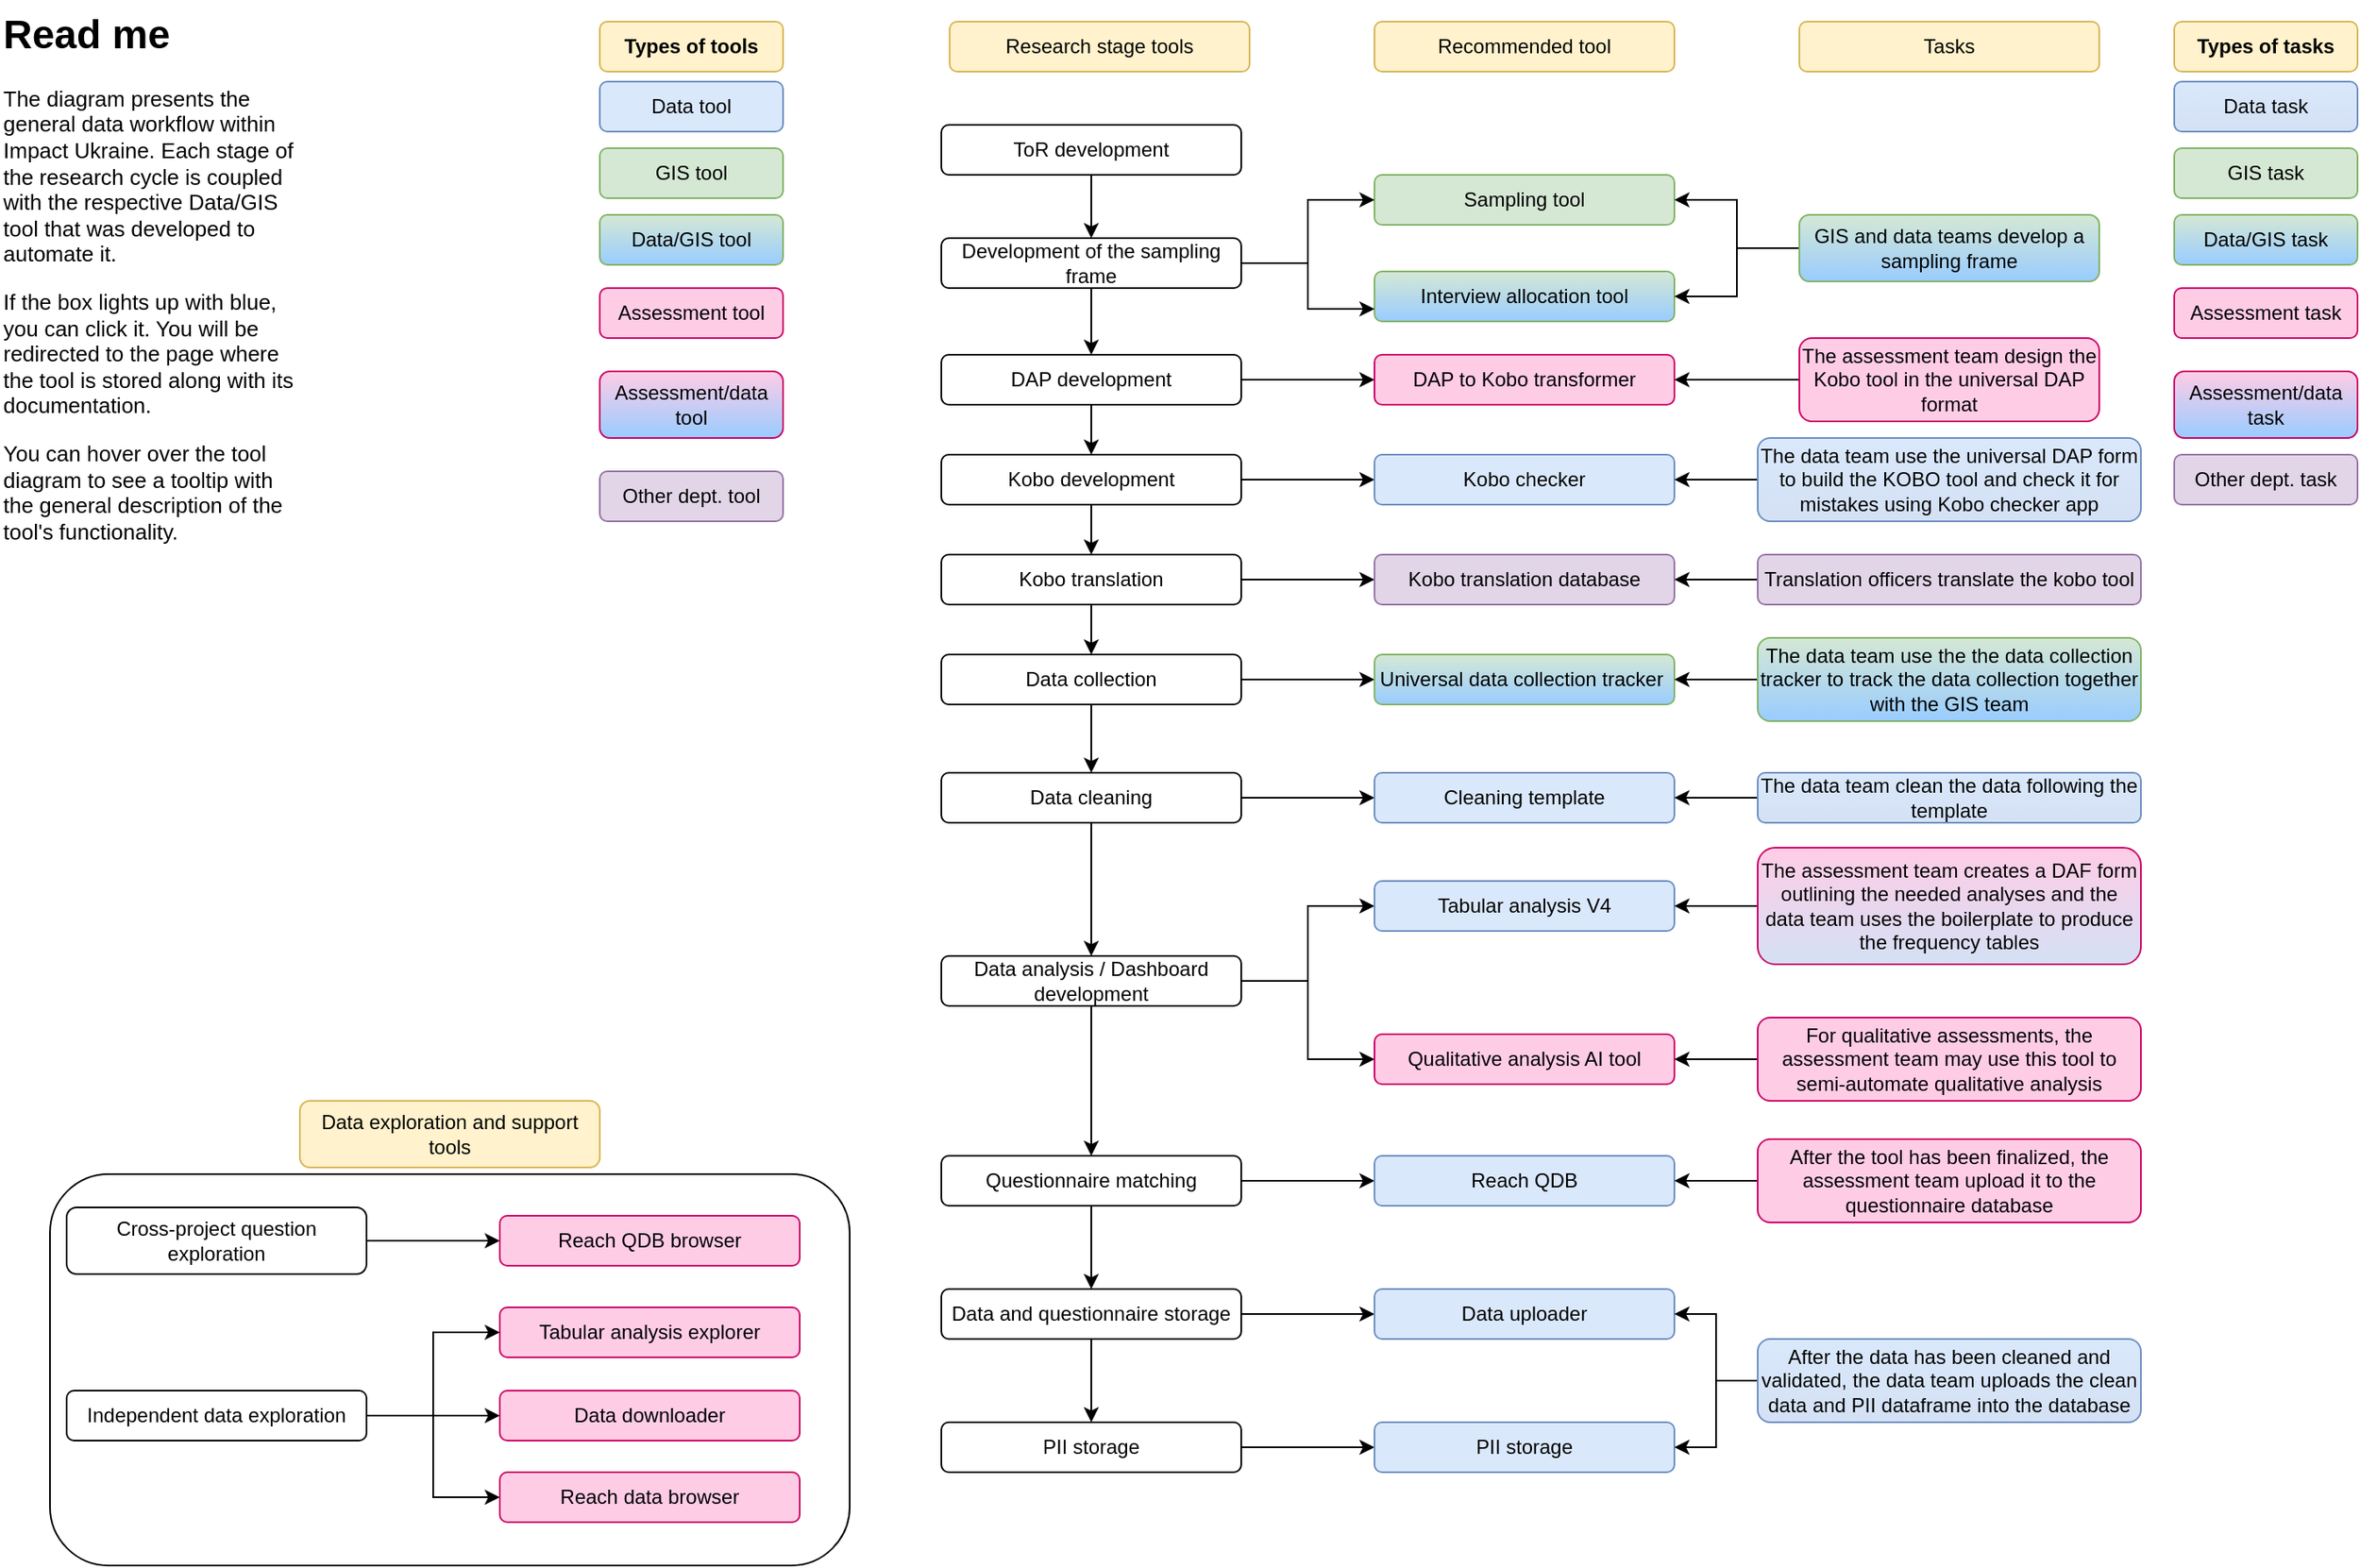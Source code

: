 <mxfile version="24.6.4" type="github">
  <diagram name="Page-1" id="CdamL6_mtSKDQ_Ty3OGJ">
    <mxGraphModel dx="1536" dy="764" grid="1" gridSize="10" guides="1" tooltips="1" connect="1" arrows="1" fold="1" page="1" pageScale="1" pageWidth="850" pageHeight="1100" math="0" shadow="0">
      <root>
        <mxCell id="0" />
        <mxCell id="1" parent="0" />
        <mxCell id="rfDyb57G6SXDkPlzruz_-56" value="" style="rounded=1;whiteSpace=wrap;html=1;fillColor=none;" parent="1" vertex="1">
          <mxGeometry x="70" y="715" width="480" height="235" as="geometry" />
        </mxCell>
        <mxCell id="5ZZzninA21lW4IOuCeZm-38" style="edgeStyle=orthogonalEdgeStyle;rounded=0;orthogonalLoop=1;jettySize=auto;html=1;exitX=0.5;exitY=1;exitDx=0;exitDy=0;entryX=0.5;entryY=0;entryDx=0;entryDy=0;" parent="1" source="5ZZzninA21lW4IOuCeZm-1" target="5ZZzninA21lW4IOuCeZm-37" edge="1">
          <mxGeometry relative="1" as="geometry" />
        </mxCell>
        <mxCell id="5ZZzninA21lW4IOuCeZm-1" value="ToR development" style="rounded=1;whiteSpace=wrap;html=1;" parent="1" vertex="1">
          <mxGeometry x="605" y="85" width="180" height="30" as="geometry" />
        </mxCell>
        <UserObject label="Sampling tool" link="https://impact-initiatives.shinyapps.io/r_sampling_tool_v2/" tooltip="The tool allows the user to build a sampling frame using the list of settlements that have to be sampled and the estimated populations of the settlements" id="5ZZzninA21lW4IOuCeZm-2">
          <mxCell style="rounded=1;whiteSpace=wrap;html=1;fillColor=#d5e8d4;strokeColor=#82b366;" parent="1" vertex="1">
            <mxGeometry x="865" y="115" width="180" height="30" as="geometry" />
          </mxCell>
        </UserObject>
        <mxCell id="5ZZzninA21lW4IOuCeZm-3" value="Data/GIS tool" style="rounded=1;whiteSpace=wrap;html=1;fillColor=#d5e8d4;strokeColor=#82b366;gradientColor=#99CCFF;" parent="1" vertex="1">
          <mxGeometry x="400" y="139" width="110" height="30" as="geometry" />
        </mxCell>
        <mxCell id="5ZZzninA21lW4IOuCeZm-4" value="Data tool" style="rounded=1;whiteSpace=wrap;html=1;fillColor=#dae8fc;strokeColor=#6c8ebf;" parent="1" vertex="1">
          <mxGeometry x="400" y="59" width="110" height="30" as="geometry" />
        </mxCell>
        <mxCell id="5ZZzninA21lW4IOuCeZm-5" value="GIS tool" style="rounded=1;whiteSpace=wrap;html=1;fillColor=#d5e8d4;strokeColor=#82b366;" parent="1" vertex="1">
          <mxGeometry x="400" y="99" width="110" height="30" as="geometry" />
        </mxCell>
        <UserObject label="Interview allocation tool" tooltip="The tool allows the user to distribute the interviews across the sampled geography using the sampling frame and the maps of the territory that has to be sampled. The interviews can be distributed within individual polygons or attributed to points within polygons " id="5ZZzninA21lW4IOuCeZm-6">
          <mxCell style="rounded=1;whiteSpace=wrap;html=1;fillColor=#d5e8d4;strokeColor=#82b366;gradientColor=#99CCFF;" parent="1" vertex="1">
            <mxGeometry x="865" y="173" width="180" height="30" as="geometry" />
          </mxCell>
        </UserObject>
        <mxCell id="5ZZzninA21lW4IOuCeZm-32" style="edgeStyle=orthogonalEdgeStyle;rounded=0;orthogonalLoop=1;jettySize=auto;html=1;exitX=0.5;exitY=1;exitDx=0;exitDy=0;entryX=0.5;entryY=0;entryDx=0;entryDy=0;" parent="1" source="5ZZzninA21lW4IOuCeZm-10" target="5ZZzninA21lW4IOuCeZm-12" edge="1">
          <mxGeometry relative="1" as="geometry" />
        </mxCell>
        <mxCell id="5ZZzninA21lW4IOuCeZm-36" style="edgeStyle=orthogonalEdgeStyle;rounded=0;orthogonalLoop=1;jettySize=auto;html=1;exitX=1;exitY=0.5;exitDx=0;exitDy=0;" parent="1" source="5ZZzninA21lW4IOuCeZm-10" target="5ZZzninA21lW4IOuCeZm-13" edge="1">
          <mxGeometry relative="1" as="geometry" />
        </mxCell>
        <mxCell id="5ZZzninA21lW4IOuCeZm-10" value="DAP development" style="rounded=1;whiteSpace=wrap;html=1;" parent="1" vertex="1">
          <mxGeometry x="605" y="223" width="180" height="30" as="geometry" />
        </mxCell>
        <mxCell id="5ZZzninA21lW4IOuCeZm-42" style="edgeStyle=orthogonalEdgeStyle;rounded=0;orthogonalLoop=1;jettySize=auto;html=1;entryX=0;entryY=0.5;entryDx=0;entryDy=0;" parent="1" source="5ZZzninA21lW4IOuCeZm-12" target="5ZZzninA21lW4IOuCeZm-20" edge="1">
          <mxGeometry relative="1" as="geometry" />
        </mxCell>
        <mxCell id="rfDyb57G6SXDkPlzruz_-59" value="" style="edgeStyle=orthogonalEdgeStyle;rounded=0;orthogonalLoop=1;jettySize=auto;html=1;" parent="1" source="5ZZzninA21lW4IOuCeZm-12" target="rfDyb57G6SXDkPlzruz_-51" edge="1">
          <mxGeometry relative="1" as="geometry" />
        </mxCell>
        <mxCell id="5ZZzninA21lW4IOuCeZm-12" value="Kobo development" style="rounded=1;whiteSpace=wrap;html=1;" parent="1" vertex="1">
          <mxGeometry x="605" y="283" width="180" height="30" as="geometry" />
        </mxCell>
        <UserObject label="DAP to Kobo transformer" link="https://impact-initiatives.shinyapps.io/dap_generating/" tooltip="If the user has used the Universal DAP form to create their DAP file, this tool allows the user to create a baseline KOBO tool out of it. It can also be used to transform existing KOBO forms into DAP files filled in in the form of the Universal DAP file." id="5ZZzninA21lW4IOuCeZm-13">
          <mxCell style="rounded=1;whiteSpace=wrap;html=1;fillColor=#FFCCE6;strokeColor=#CC0066;" parent="1" vertex="1">
            <mxGeometry x="865" y="223" width="180" height="30" as="geometry" />
          </mxCell>
        </UserObject>
        <mxCell id="5ZZzninA21lW4IOuCeZm-33" style="edgeStyle=orthogonalEdgeStyle;rounded=0;orthogonalLoop=1;jettySize=auto;html=1;exitX=0.5;exitY=1;exitDx=0;exitDy=0;entryX=0.5;entryY=0;entryDx=0;entryDy=0;" parent="1" source="5ZZzninA21lW4IOuCeZm-19" target="5ZZzninA21lW4IOuCeZm-23" edge="1">
          <mxGeometry relative="1" as="geometry" />
        </mxCell>
        <mxCell id="5ZZzninA21lW4IOuCeZm-44" style="edgeStyle=orthogonalEdgeStyle;rounded=0;orthogonalLoop=1;jettySize=auto;html=1;exitX=1;exitY=0.5;exitDx=0;exitDy=0;entryX=0;entryY=0.5;entryDx=0;entryDy=0;" parent="1" source="5ZZzninA21lW4IOuCeZm-19" target="5ZZzninA21lW4IOuCeZm-43" edge="1">
          <mxGeometry relative="1" as="geometry" />
        </mxCell>
        <mxCell id="5ZZzninA21lW4IOuCeZm-19" value="Data collection" style="rounded=1;whiteSpace=wrap;html=1;" parent="1" vertex="1">
          <mxGeometry x="605" y="403" width="180" height="30" as="geometry" />
        </mxCell>
        <UserObject label="Kobo checker" link="https://impact-initiatives.shinyapps.io/Kobo_checker/" tooltip="The tool allows the user to check their KOBO form for common mistakes that can make it incompatible with the cleaning script.&#xa;It also allows the user to explore the interview flow within the KOBO form." id="5ZZzninA21lW4IOuCeZm-20">
          <mxCell style="rounded=1;whiteSpace=wrap;html=1;fillColor=#dae8fc;strokeColor=#6c8ebf;" parent="1" vertex="1">
            <mxGeometry x="865" y="283" width="180" height="30" as="geometry" />
          </mxCell>
        </UserObject>
        <mxCell id="5ZZzninA21lW4IOuCeZm-46" style="edgeStyle=orthogonalEdgeStyle;rounded=0;orthogonalLoop=1;jettySize=auto;html=1;exitX=1;exitY=0.5;exitDx=0;exitDy=0;" parent="1" source="5ZZzninA21lW4IOuCeZm-23" target="5ZZzninA21lW4IOuCeZm-25" edge="1">
          <mxGeometry relative="1" as="geometry" />
        </mxCell>
        <mxCell id="5ZZzninA21lW4IOuCeZm-49" style="edgeStyle=orthogonalEdgeStyle;rounded=0;orthogonalLoop=1;jettySize=auto;html=1;exitX=0.5;exitY=1;exitDx=0;exitDy=0;" parent="1" source="5ZZzninA21lW4IOuCeZm-23" target="5ZZzninA21lW4IOuCeZm-27" edge="1">
          <mxGeometry relative="1" as="geometry" />
        </mxCell>
        <mxCell id="5ZZzninA21lW4IOuCeZm-23" value="Data cleaning" style="rounded=1;whiteSpace=wrap;html=1;" parent="1" vertex="1">
          <mxGeometry x="605" y="474" width="180" height="30" as="geometry" />
        </mxCell>
        <UserObject label="Cleaning template" link="https://github.com/REACH-WoU/utilityR" tooltip="A universal cleaning template that goes through the general process of cleaning KOBO interviews within Impact Ukraine. Based on UtilityR package." id="5ZZzninA21lW4IOuCeZm-25">
          <mxCell style="rounded=1;whiteSpace=wrap;html=1;fillColor=#dae8fc;strokeColor=#6c8ebf;" parent="1" vertex="1">
            <mxGeometry x="865" y="474" width="180" height="30" as="geometry" />
          </mxCell>
        </UserObject>
        <mxCell id="5ZZzninA21lW4IOuCeZm-53" value="" style="edgeStyle=orthogonalEdgeStyle;rounded=0;orthogonalLoop=1;jettySize=auto;html=1;" parent="1" source="5ZZzninA21lW4IOuCeZm-27" target="5ZZzninA21lW4IOuCeZm-50" edge="1">
          <mxGeometry relative="1" as="geometry" />
        </mxCell>
        <mxCell id="rfDyb57G6SXDkPlzruz_-44" style="edgeStyle=orthogonalEdgeStyle;rounded=0;orthogonalLoop=1;jettySize=auto;html=1;entryX=0;entryY=0.5;entryDx=0;entryDy=0;" parent="1" source="5ZZzninA21lW4IOuCeZm-27" target="rfDyb57G6SXDkPlzruz_-43" edge="1">
          <mxGeometry relative="1" as="geometry" />
        </mxCell>
        <mxCell id="rfDyb57G6SXDkPlzruz_-45" style="edgeStyle=orthogonalEdgeStyle;rounded=0;orthogonalLoop=1;jettySize=auto;html=1;entryX=0;entryY=0.5;entryDx=0;entryDy=0;" parent="1" source="5ZZzninA21lW4IOuCeZm-27" target="5ZZzninA21lW4IOuCeZm-47" edge="1">
          <mxGeometry relative="1" as="geometry" />
        </mxCell>
        <mxCell id="5ZZzninA21lW4IOuCeZm-27" value="Data analysis / Dashboard development" style="rounded=1;whiteSpace=wrap;html=1;" parent="1" vertex="1">
          <mxGeometry x="605" y="584" width="180" height="30" as="geometry" />
        </mxCell>
        <mxCell id="5ZZzninA21lW4IOuCeZm-34" value="Research stage tools" style="rounded=1;whiteSpace=wrap;html=1;fillColor=#fff2cc;strokeColor=#d6b656;" parent="1" vertex="1">
          <mxGeometry x="610" y="23" width="180" height="30" as="geometry" />
        </mxCell>
        <mxCell id="5ZZzninA21lW4IOuCeZm-35" value="Recommended tool" style="rounded=1;whiteSpace=wrap;html=1;fillColor=#fff2cc;strokeColor=#d6b656;" parent="1" vertex="1">
          <mxGeometry x="865" y="23" width="180" height="30" as="geometry" />
        </mxCell>
        <mxCell id="5ZZzninA21lW4IOuCeZm-39" style="edgeStyle=orthogonalEdgeStyle;rounded=0;orthogonalLoop=1;jettySize=auto;html=1;exitX=0.5;exitY=1;exitDx=0;exitDy=0;" parent="1" source="5ZZzninA21lW4IOuCeZm-37" target="5ZZzninA21lW4IOuCeZm-10" edge="1">
          <mxGeometry relative="1" as="geometry" />
        </mxCell>
        <mxCell id="5ZZzninA21lW4IOuCeZm-40" style="edgeStyle=orthogonalEdgeStyle;rounded=0;orthogonalLoop=1;jettySize=auto;html=1;entryX=0;entryY=0.5;entryDx=0;entryDy=0;" parent="1" source="5ZZzninA21lW4IOuCeZm-37" target="5ZZzninA21lW4IOuCeZm-2" edge="1">
          <mxGeometry relative="1" as="geometry" />
        </mxCell>
        <mxCell id="5ZZzninA21lW4IOuCeZm-41" style="edgeStyle=orthogonalEdgeStyle;rounded=0;orthogonalLoop=1;jettySize=auto;html=1;exitX=1;exitY=0.5;exitDx=0;exitDy=0;entryX=0;entryY=0.75;entryDx=0;entryDy=0;" parent="1" source="5ZZzninA21lW4IOuCeZm-37" target="5ZZzninA21lW4IOuCeZm-6" edge="1">
          <mxGeometry relative="1" as="geometry" />
        </mxCell>
        <mxCell id="5ZZzninA21lW4IOuCeZm-37" value="Development of the sampling frame" style="rounded=1;whiteSpace=wrap;html=1;" parent="1" vertex="1">
          <mxGeometry x="605" y="153" width="180" height="30" as="geometry" />
        </mxCell>
        <UserObject label="Universal data collection tracker&amp;nbsp;" link="https://github.com/REACH-WoU/tracker_template" tooltip="The data collection tracker app on Shiny server. Allows the user to build interactive, live Shiny application that tracks the data collection process" id="5ZZzninA21lW4IOuCeZm-43">
          <mxCell style="rounded=1;whiteSpace=wrap;html=1;fillColor=#d5e8d4;strokeColor=#82b366;gradientColor=#99CCFF;" parent="1" vertex="1">
            <mxGeometry x="865" y="403" width="180" height="30" as="geometry" />
          </mxCell>
        </UserObject>
        <UserObject label="Tabular analysis V4" link="https://github.com/REACH-WoU/tabular_analysis_boilerplate_v4" tooltip="The tabular analysis boilerplate, that allows the user to quickly build frequency tables in Python. " id="5ZZzninA21lW4IOuCeZm-47">
          <mxCell style="rounded=1;whiteSpace=wrap;html=1;fillColor=#dae8fc;strokeColor=#6c8ebf;" parent="1" vertex="1">
            <mxGeometry x="865" y="539" width="180" height="30" as="geometry" />
          </mxCell>
        </UserObject>
        <mxCell id="5ZZzninA21lW4IOuCeZm-52" style="edgeStyle=orthogonalEdgeStyle;rounded=0;orthogonalLoop=1;jettySize=auto;html=1;exitX=1;exitY=0.5;exitDx=0;exitDy=0;entryX=0;entryY=0.5;entryDx=0;entryDy=0;" parent="1" source="5ZZzninA21lW4IOuCeZm-50" target="5ZZzninA21lW4IOuCeZm-51" edge="1">
          <mxGeometry relative="1" as="geometry" />
        </mxCell>
        <mxCell id="5ZZzninA21lW4IOuCeZm-56" value="" style="edgeStyle=orthogonalEdgeStyle;rounded=0;orthogonalLoop=1;jettySize=auto;html=1;" parent="1" source="5ZZzninA21lW4IOuCeZm-50" target="5ZZzninA21lW4IOuCeZm-54" edge="1">
          <mxGeometry relative="1" as="geometry" />
        </mxCell>
        <mxCell id="5ZZzninA21lW4IOuCeZm-50" value="Questionnaire matching" style="rounded=1;whiteSpace=wrap;html=1;" parent="1" vertex="1">
          <mxGeometry x="605" y="704" width="180" height="30" as="geometry" />
        </mxCell>
        <UserObject label="Reach QDB" link="https://impact-initiatives.shinyapps.io/Reach_QDB/" tooltip="A Shiny app that allows the user to match the questions in their Kobo form to questions already present in the database. This allows us to understand if we&#39;ve asked a question across multiple research cycles and timeframes" id="5ZZzninA21lW4IOuCeZm-51">
          <mxCell style="rounded=1;whiteSpace=wrap;html=1;fillColor=#dae8fc;strokeColor=#6c8ebf;" parent="1" vertex="1">
            <mxGeometry x="865" y="704" width="180" height="30" as="geometry" />
          </mxCell>
        </UserObject>
        <mxCell id="5ZZzninA21lW4IOuCeZm-58" value="" style="edgeStyle=orthogonalEdgeStyle;rounded=0;orthogonalLoop=1;jettySize=auto;html=1;" parent="1" source="5ZZzninA21lW4IOuCeZm-54" target="5ZZzninA21lW4IOuCeZm-57" edge="1">
          <mxGeometry relative="1" as="geometry" />
        </mxCell>
        <mxCell id="5ZZzninA21lW4IOuCeZm-59" value="" style="edgeStyle=orthogonalEdgeStyle;rounded=0;orthogonalLoop=1;jettySize=auto;html=1;" parent="1" source="5ZZzninA21lW4IOuCeZm-54" target="5ZZzninA21lW4IOuCeZm-55" edge="1">
          <mxGeometry relative="1" as="geometry" />
        </mxCell>
        <mxCell id="5ZZzninA21lW4IOuCeZm-54" value="Data and questionnaire storage" style="rounded=1;whiteSpace=wrap;html=1;" parent="1" vertex="1">
          <mxGeometry x="605" y="784" width="180" height="30" as="geometry" />
        </mxCell>
        <UserObject label="Data uploader" tooltip="Tool used to upload clean datasets into the REACH_DB" link="https://impact-initiatives.shinyapps.io/data_uploader_python/" id="5ZZzninA21lW4IOuCeZm-55">
          <mxCell style="rounded=1;whiteSpace=wrap;html=1;fillColor=#dae8fc;strokeColor=#6c8ebf;" parent="1" vertex="1">
            <mxGeometry x="865" y="784" width="180" height="30" as="geometry" />
          </mxCell>
        </UserObject>
        <mxCell id="5ZZzninA21lW4IOuCeZm-61" value="" style="edgeStyle=orthogonalEdgeStyle;rounded=0;orthogonalLoop=1;jettySize=auto;html=1;" parent="1" source="5ZZzninA21lW4IOuCeZm-57" target="5ZZzninA21lW4IOuCeZm-60" edge="1">
          <mxGeometry relative="1" as="geometry" />
        </mxCell>
        <mxCell id="5ZZzninA21lW4IOuCeZm-57" value="PII storage" style="rounded=1;whiteSpace=wrap;html=1;" parent="1" vertex="1">
          <mxGeometry x="605" y="864" width="180" height="30" as="geometry" />
        </mxCell>
        <UserObject label="PII storage" tooltip="The tool used to upload PII into the database" link="https://impact-initiatives.shinyapps.io/data_uploader_python/" id="5ZZzninA21lW4IOuCeZm-60">
          <mxCell style="rounded=1;whiteSpace=wrap;html=1;fillColor=#dae8fc;strokeColor=#6c8ebf;" parent="1" vertex="1">
            <mxGeometry x="865" y="864" width="180" height="30" as="geometry" />
          </mxCell>
        </UserObject>
        <mxCell id="jXckjUTRDvluykvVXxvT-2" value="&lt;b&gt;Types of tools&lt;/b&gt;" style="text;html=1;align=center;verticalAlign=middle;whiteSpace=wrap;rounded=1;strokeColor=#d6b656;fillColor=#fff2cc;" parent="1" vertex="1">
          <mxGeometry x="400" y="23" width="110" height="30" as="geometry" />
        </mxCell>
        <mxCell id="jXckjUTRDvluykvVXxvT-3" value="&lt;h1 style=&quot;margin-top: 0px;&quot;&gt;Read me&lt;/h1&gt;&lt;p style=&quot;font-size: 13px;&quot;&gt;&lt;font style=&quot;font-size: 13px;&quot;&gt;The diagram presents the general data workflow within Impact Ukraine. Each stage of the research cycle is coupled with the respective Data/GIS tool that was developed to automate it.&amp;nbsp;&lt;/font&gt;&lt;/p&gt;&lt;p style=&quot;font-size: 13px;&quot;&gt;&lt;font style=&quot;font-size: 13px;&quot;&gt;If the box lights up with blue, you can click it. You will be redirected to the page where the tool is stored along with its documentation.&lt;/font&gt;&lt;/p&gt;&lt;p style=&quot;font-size: 13px;&quot;&gt;&lt;font style=&quot;font-size: 13px;&quot;&gt;You can hover over the tool diagram to see a tooltip with the general description of the tool&#39;s functionality.&lt;/font&gt;&lt;/p&gt;" style="text;html=1;whiteSpace=wrap;overflow=hidden;rounded=0;" parent="1" vertex="1">
          <mxGeometry x="40" y="10" width="180" height="340" as="geometry" />
        </mxCell>
        <mxCell id="rfDyb57G6SXDkPlzruz_-1" value="Tasks" style="rounded=1;whiteSpace=wrap;html=1;fillColor=#fff2cc;strokeColor=#d6b656;" parent="1" vertex="1">
          <mxGeometry x="1120" y="23" width="180" height="30" as="geometry" />
        </mxCell>
        <mxCell id="rfDyb57G6SXDkPlzruz_-3" value="Assessment tool" style="rounded=1;whiteSpace=wrap;html=1;fillColor=#FFCCE6;strokeColor=#CC0066;" parent="1" vertex="1">
          <mxGeometry x="400" y="183" width="110" height="30" as="geometry" />
        </mxCell>
        <mxCell id="rfDyb57G6SXDkPlzruz_-10" style="edgeStyle=orthogonalEdgeStyle;rounded=0;orthogonalLoop=1;jettySize=auto;html=1;entryX=1;entryY=0.5;entryDx=0;entryDy=0;" parent="1" source="rfDyb57G6SXDkPlzruz_-4" target="5ZZzninA21lW4IOuCeZm-2" edge="1">
          <mxGeometry relative="1" as="geometry" />
        </mxCell>
        <mxCell id="rfDyb57G6SXDkPlzruz_-11" style="edgeStyle=orthogonalEdgeStyle;rounded=0;orthogonalLoop=1;jettySize=auto;html=1;entryX=1;entryY=0.5;entryDx=0;entryDy=0;" parent="1" source="rfDyb57G6SXDkPlzruz_-4" target="5ZZzninA21lW4IOuCeZm-6" edge="1">
          <mxGeometry relative="1" as="geometry" />
        </mxCell>
        <mxCell id="rfDyb57G6SXDkPlzruz_-4" value="GIS and data teams develop a sampling frame" style="rounded=1;whiteSpace=wrap;html=1;fillColor=#d5e8d4;strokeColor=#82b366;gradientColor=#99CCFF;" parent="1" vertex="1">
          <mxGeometry x="1120" y="139" width="180" height="40" as="geometry" />
        </mxCell>
        <mxCell id="rfDyb57G6SXDkPlzruz_-5" value="Data/GIS task" style="rounded=1;whiteSpace=wrap;html=1;fillColor=#d5e8d4;strokeColor=#82b366;gradientColor=#99CCFF;" parent="1" vertex="1">
          <mxGeometry x="1345" y="139" width="110" height="30" as="geometry" />
        </mxCell>
        <mxCell id="rfDyb57G6SXDkPlzruz_-6" value="Data task" style="rounded=1;whiteSpace=wrap;html=1;fillColor=#dae8fc;strokeColor=#6c8ebf;gradientColor=#D4E1F5;" parent="1" vertex="1">
          <mxGeometry x="1345" y="59" width="110" height="30" as="geometry" />
        </mxCell>
        <mxCell id="rfDyb57G6SXDkPlzruz_-7" value="GIS task" style="rounded=1;whiteSpace=wrap;html=1;fillColor=#d5e8d4;strokeColor=#82b366;" parent="1" vertex="1">
          <mxGeometry x="1345" y="99" width="110" height="30" as="geometry" />
        </mxCell>
        <mxCell id="rfDyb57G6SXDkPlzruz_-8" value="&lt;b&gt;Types of tasks&lt;/b&gt;" style="text;html=1;align=center;verticalAlign=middle;whiteSpace=wrap;rounded=1;strokeColor=#d6b656;fillColor=#fff2cc;" parent="1" vertex="1">
          <mxGeometry x="1345" y="23" width="110" height="30" as="geometry" />
        </mxCell>
        <mxCell id="rfDyb57G6SXDkPlzruz_-9" value="Assessment task" style="rounded=1;whiteSpace=wrap;html=1;fillColor=#FFCCE6;strokeColor=#CC0066;" parent="1" vertex="1">
          <mxGeometry x="1345" y="183" width="110" height="30" as="geometry" />
        </mxCell>
        <mxCell id="rfDyb57G6SXDkPlzruz_-13" style="edgeStyle=orthogonalEdgeStyle;rounded=0;orthogonalLoop=1;jettySize=auto;html=1;entryX=1;entryY=0.5;entryDx=0;entryDy=0;" parent="1" source="rfDyb57G6SXDkPlzruz_-12" target="5ZZzninA21lW4IOuCeZm-13" edge="1">
          <mxGeometry relative="1" as="geometry" />
        </mxCell>
        <UserObject label="The assessment team design the Kobo tool in the universal DAP format" tooltip="Only relevant for new research cycles, or for existing research cycles that have many changes to the tool" id="rfDyb57G6SXDkPlzruz_-12">
          <mxCell style="rounded=1;whiteSpace=wrap;html=1;fillColor=#FFCCE6;strokeColor=#CC0066;" parent="1" vertex="1">
            <mxGeometry x="1120" y="213" width="180" height="50" as="geometry" />
          </mxCell>
        </UserObject>
        <mxCell id="rfDyb57G6SXDkPlzruz_-15" style="edgeStyle=orthogonalEdgeStyle;rounded=0;orthogonalLoop=1;jettySize=auto;html=1;entryX=1;entryY=0.5;entryDx=0;entryDy=0;" parent="1" source="rfDyb57G6SXDkPlzruz_-14" target="5ZZzninA21lW4IOuCeZm-20" edge="1">
          <mxGeometry relative="1" as="geometry" />
        </mxCell>
        <mxCell id="rfDyb57G6SXDkPlzruz_-14" value="The data team use the universal DAP form to build the KOBO tool and check it for mistakes using Kobo checker app" style="rounded=1;whiteSpace=wrap;html=1;fillColor=#dae8fc;strokeColor=#6c8ebf;gradientColor=#D4E1F5;" parent="1" vertex="1">
          <mxGeometry x="1095" y="273" width="230" height="50" as="geometry" />
        </mxCell>
        <mxCell id="rfDyb57G6SXDkPlzruz_-17" style="edgeStyle=orthogonalEdgeStyle;rounded=0;orthogonalLoop=1;jettySize=auto;html=1;entryX=1;entryY=0.5;entryDx=0;entryDy=0;" parent="1" source="rfDyb57G6SXDkPlzruz_-16" target="5ZZzninA21lW4IOuCeZm-43" edge="1">
          <mxGeometry relative="1" as="geometry" />
        </mxCell>
        <mxCell id="rfDyb57G6SXDkPlzruz_-16" value="The data team use the the data collection tracker to track the data collection together with the GIS team" style="rounded=1;whiteSpace=wrap;html=1;fillColor=#d5e8d4;strokeColor=#82b366;gradientColor=#99CCFF;" parent="1" vertex="1">
          <mxGeometry x="1095" y="393" width="230" height="50" as="geometry" />
        </mxCell>
        <mxCell id="rfDyb57G6SXDkPlzruz_-19" style="edgeStyle=orthogonalEdgeStyle;rounded=0;orthogonalLoop=1;jettySize=auto;html=1;entryX=1;entryY=0.5;entryDx=0;entryDy=0;" parent="1" source="rfDyb57G6SXDkPlzruz_-18" target="5ZZzninA21lW4IOuCeZm-25" edge="1">
          <mxGeometry relative="1" as="geometry" />
        </mxCell>
        <mxCell id="rfDyb57G6SXDkPlzruz_-18" value="The data team clean the data following the template" style="rounded=1;whiteSpace=wrap;html=1;fillColor=#dae8fc;strokeColor=#6c8ebf;gradientColor=#D4E1F5;" parent="1" vertex="1">
          <mxGeometry x="1095" y="474" width="230" height="30" as="geometry" />
        </mxCell>
        <mxCell id="rfDyb57G6SXDkPlzruz_-21" style="edgeStyle=orthogonalEdgeStyle;rounded=0;orthogonalLoop=1;jettySize=auto;html=1;entryX=1;entryY=0.5;entryDx=0;entryDy=0;" parent="1" source="rfDyb57G6SXDkPlzruz_-20" target="5ZZzninA21lW4IOuCeZm-47" edge="1">
          <mxGeometry relative="1" as="geometry" />
        </mxCell>
        <mxCell id="rfDyb57G6SXDkPlzruz_-20" value="The assessment team creates a DAF form outlining the needed analyses and the data team uses the boilerplate to produce the frequency tables" style="rounded=1;whiteSpace=wrap;html=1;fillColor=#FFCCE6;strokeColor=#CC0066;gradientColor=#D4E1F5;" parent="1" vertex="1">
          <mxGeometry x="1095" y="519" width="230" height="70" as="geometry" />
        </mxCell>
        <mxCell id="rfDyb57G6SXDkPlzruz_-23" style="edgeStyle=orthogonalEdgeStyle;rounded=0;orthogonalLoop=1;jettySize=auto;html=1;entryX=1;entryY=0.5;entryDx=0;entryDy=0;" parent="1" source="rfDyb57G6SXDkPlzruz_-22" target="5ZZzninA21lW4IOuCeZm-51" edge="1">
          <mxGeometry relative="1" as="geometry" />
        </mxCell>
        <UserObject label="After the tool has been finalized, the assessment team upload it to the questionnaire database" tooltip="" id="rfDyb57G6SXDkPlzruz_-22">
          <mxCell style="rounded=1;whiteSpace=wrap;html=1;fillColor=#FFCCE6;strokeColor=#CC0066;" parent="1" vertex="1">
            <mxGeometry x="1095" y="694" width="230" height="50" as="geometry" />
          </mxCell>
        </UserObject>
        <mxCell id="rfDyb57G6SXDkPlzruz_-25" style="edgeStyle=orthogonalEdgeStyle;rounded=0;orthogonalLoop=1;jettySize=auto;html=1;entryX=1;entryY=0.5;entryDx=0;entryDy=0;" parent="1" source="rfDyb57G6SXDkPlzruz_-24" target="5ZZzninA21lW4IOuCeZm-55" edge="1">
          <mxGeometry relative="1" as="geometry" />
        </mxCell>
        <mxCell id="rfDyb57G6SXDkPlzruz_-27" style="edgeStyle=orthogonalEdgeStyle;rounded=0;orthogonalLoop=1;jettySize=auto;html=1;entryX=1;entryY=0.5;entryDx=0;entryDy=0;" parent="1" source="rfDyb57G6SXDkPlzruz_-24" target="5ZZzninA21lW4IOuCeZm-60" edge="1">
          <mxGeometry relative="1" as="geometry" />
        </mxCell>
        <mxCell id="rfDyb57G6SXDkPlzruz_-24" value="After the data has been cleaned and validated, the data team uploads the clean data and PII dataframe into the database" style="rounded=1;whiteSpace=wrap;html=1;fillColor=#dae8fc;strokeColor=#6c8ebf;gradientColor=#D4E1F5;" parent="1" vertex="1">
          <mxGeometry x="1095" y="814" width="230" height="50" as="geometry" />
        </mxCell>
        <mxCell id="rfDyb57G6SXDkPlzruz_-28" value="Other dept. tool" style="rounded=1;whiteSpace=wrap;html=1;fillColor=#e1d5e7;strokeColor=#9673a6;" parent="1" vertex="1">
          <mxGeometry x="400" y="293" width="110" height="30" as="geometry" />
        </mxCell>
        <mxCell id="rfDyb57G6SXDkPlzruz_-29" value="Other dept. task" style="rounded=1;whiteSpace=wrap;html=1;fillColor=#e1d5e7;strokeColor=#9673a6;" parent="1" vertex="1">
          <mxGeometry x="1345" y="283" width="110" height="30" as="geometry" />
        </mxCell>
        <mxCell id="rfDyb57G6SXDkPlzruz_-31" value="Data exploration and support tools" style="rounded=1;whiteSpace=wrap;html=1;fillColor=#fff2cc;strokeColor=#d6b656;" parent="1" vertex="1">
          <mxGeometry x="220" y="671" width="180" height="40" as="geometry" />
        </mxCell>
        <UserObject label="Tabular analysis explorer" tooltip="The tool that allows the user to explore that frequency tables in their data by themselves" link="https://impact-initiatives.shinyapps.io/tabular_APP/" id="rfDyb57G6SXDkPlzruz_-32">
          <mxCell style="rounded=1;whiteSpace=wrap;html=1;fillColor=#FFCCE6;strokeColor=#CC0066;" parent="1" vertex="1">
            <mxGeometry x="340" y="795" width="180" height="30" as="geometry" />
          </mxCell>
        </UserObject>
        <mxCell id="rfDyb57G6SXDkPlzruz_-34" style="edgeStyle=orthogonalEdgeStyle;rounded=0;orthogonalLoop=1;jettySize=auto;html=1;entryX=0;entryY=0.5;entryDx=0;entryDy=0;" parent="1" source="rfDyb57G6SXDkPlzruz_-33" target="rfDyb57G6SXDkPlzruz_-32" edge="1">
          <mxGeometry relative="1" as="geometry" />
        </mxCell>
        <mxCell id="rfDyb57G6SXDkPlzruz_-42" style="edgeStyle=orthogonalEdgeStyle;rounded=0;orthogonalLoop=1;jettySize=auto;html=1;entryX=0;entryY=0.5;entryDx=0;entryDy=0;" parent="1" source="rfDyb57G6SXDkPlzruz_-33" target="rfDyb57G6SXDkPlzruz_-40" edge="1">
          <mxGeometry relative="1" as="geometry" />
        </mxCell>
        <mxCell id="3-6lHHF55DGYkitSiJUH-2" style="edgeStyle=orthogonalEdgeStyle;rounded=0;orthogonalLoop=1;jettySize=auto;html=1;entryX=0;entryY=0.5;entryDx=0;entryDy=0;" edge="1" parent="1" source="rfDyb57G6SXDkPlzruz_-33" target="3-6lHHF55DGYkitSiJUH-1">
          <mxGeometry relative="1" as="geometry" />
        </mxCell>
        <mxCell id="rfDyb57G6SXDkPlzruz_-33" value="Independent data exploration" style="rounded=1;whiteSpace=wrap;html=1;" parent="1" vertex="1">
          <mxGeometry x="80" y="845" width="180" height="30" as="geometry" />
        </mxCell>
        <mxCell id="rfDyb57G6SXDkPlzruz_-37" style="edgeStyle=orthogonalEdgeStyle;rounded=0;orthogonalLoop=1;jettySize=auto;html=1;entryX=0;entryY=0.5;entryDx=0;entryDy=0;" parent="1" source="rfDyb57G6SXDkPlzruz_-35" target="rfDyb57G6SXDkPlzruz_-36" edge="1">
          <mxGeometry relative="1" as="geometry" />
        </mxCell>
        <mxCell id="rfDyb57G6SXDkPlzruz_-35" value="Cross-project question exploration" style="rounded=1;whiteSpace=wrap;html=1;" parent="1" vertex="1">
          <mxGeometry x="80" y="735" width="180" height="40" as="geometry" />
        </mxCell>
        <UserObject label="Reach QDB browser" tooltip="The tool that allows the user to browse all questions within the REACH questionnaire database" link="https://impact-initiatives.shinyapps.io/QDB_browser/" id="rfDyb57G6SXDkPlzruz_-36">
          <mxCell style="rounded=1;whiteSpace=wrap;html=1;fillColor=#FFCCE6;strokeColor=#CC0066;" parent="1" vertex="1">
            <mxGeometry x="340" y="740" width="180" height="30" as="geometry" />
          </mxCell>
        </UserObject>
        <UserObject label="Data downloader" tooltip="The tool that allows the user to browse all questions within the REACH questionnaire database" link="https://impact-initiatives.shinyapps.io/data_uploader_python/" id="rfDyb57G6SXDkPlzruz_-40">
          <mxCell style="rounded=1;whiteSpace=wrap;html=1;fillColor=#FFCCE6;strokeColor=#CC0066;" parent="1" vertex="1">
            <mxGeometry x="340" y="845" width="180" height="30" as="geometry" />
          </mxCell>
        </UserObject>
        <UserObject label="Qualitative analysis AI tool" tooltip="Currently searching for a Budget line to buy the licenses needed to run and deploy the tool" id="rfDyb57G6SXDkPlzruz_-43">
          <mxCell style="rounded=1;whiteSpace=wrap;html=1;fillColor=#FFCCE6;strokeColor=#CC0066;" parent="1" vertex="1">
            <mxGeometry x="865" y="631" width="180" height="30" as="geometry" />
          </mxCell>
        </UserObject>
        <mxCell id="rfDyb57G6SXDkPlzruz_-47" style="edgeStyle=orthogonalEdgeStyle;rounded=0;orthogonalLoop=1;jettySize=auto;html=1;entryX=1;entryY=0.5;entryDx=0;entryDy=0;" parent="1" source="rfDyb57G6SXDkPlzruz_-46" target="rfDyb57G6SXDkPlzruz_-43" edge="1">
          <mxGeometry relative="1" as="geometry" />
        </mxCell>
        <UserObject label="For qualitative assessments, the assessment team may use this tool to semi-automate qualitative analysis" tooltip="" id="rfDyb57G6SXDkPlzruz_-46">
          <mxCell style="rounded=1;whiteSpace=wrap;html=1;fillColor=#FFCCE6;strokeColor=#CC0066;" parent="1" vertex="1">
            <mxGeometry x="1095" y="621" width="230" height="50" as="geometry" />
          </mxCell>
        </UserObject>
        <mxCell id="rfDyb57G6SXDkPlzruz_-53" style="edgeStyle=orthogonalEdgeStyle;rounded=0;orthogonalLoop=1;jettySize=auto;html=1;entryX=0;entryY=0.5;entryDx=0;entryDy=0;" parent="1" source="rfDyb57G6SXDkPlzruz_-51" target="rfDyb57G6SXDkPlzruz_-52" edge="1">
          <mxGeometry relative="1" as="geometry" />
        </mxCell>
        <mxCell id="rfDyb57G6SXDkPlzruz_-61" style="edgeStyle=orthogonalEdgeStyle;rounded=0;orthogonalLoop=1;jettySize=auto;html=1;entryX=0.5;entryY=0;entryDx=0;entryDy=0;" parent="1" source="rfDyb57G6SXDkPlzruz_-51" target="5ZZzninA21lW4IOuCeZm-19" edge="1">
          <mxGeometry relative="1" as="geometry" />
        </mxCell>
        <mxCell id="rfDyb57G6SXDkPlzruz_-51" value="Kobo translation" style="rounded=1;whiteSpace=wrap;html=1;" parent="1" vertex="1">
          <mxGeometry x="605" y="343" width="180" height="30" as="geometry" />
        </mxCell>
        <UserObject label="Kobo translation database" link="https://impact-initiatives.shinyapps.io/Reach_translation/" tooltip="The tool storing the translations for the questions in the questionnaire database. It also allows the translation officers to verify translations of certain questions " id="rfDyb57G6SXDkPlzruz_-52">
          <mxCell style="rounded=1;whiteSpace=wrap;html=1;fillColor=#e1d5e7;strokeColor=#9673a6;" parent="1" vertex="1">
            <mxGeometry x="865" y="343" width="180" height="30" as="geometry" />
          </mxCell>
        </UserObject>
        <mxCell id="rfDyb57G6SXDkPlzruz_-55" style="edgeStyle=orthogonalEdgeStyle;rounded=0;orthogonalLoop=1;jettySize=auto;html=1;entryX=1;entryY=0.5;entryDx=0;entryDy=0;" parent="1" source="rfDyb57G6SXDkPlzruz_-54" target="rfDyb57G6SXDkPlzruz_-52" edge="1">
          <mxGeometry relative="1" as="geometry" />
        </mxCell>
        <mxCell id="rfDyb57G6SXDkPlzruz_-54" value="Translation officers translate the kobo tool" style="rounded=1;whiteSpace=wrap;html=1;fillColor=#e1d5e7;strokeColor=#9673a6;" parent="1" vertex="1">
          <mxGeometry x="1095" y="343" width="230" height="30" as="geometry" />
        </mxCell>
        <mxCell id="rfDyb57G6SXDkPlzruz_-57" value="Assessment/data task" style="rounded=1;whiteSpace=wrap;html=1;fillColor=#FFCCE6;strokeColor=#CC0066;gradientColor=#99CCFF;" parent="1" vertex="1">
          <mxGeometry x="1345" y="233" width="110" height="40" as="geometry" />
        </mxCell>
        <mxCell id="rfDyb57G6SXDkPlzruz_-58" value="Assessment/data tool" style="rounded=1;whiteSpace=wrap;html=1;fillColor=#FFCCE6;strokeColor=#CC0066;gradientColor=#99CCFF;" parent="1" vertex="1">
          <mxGeometry x="400" y="233" width="110" height="40" as="geometry" />
        </mxCell>
        <UserObject label="Reach data browser" tooltip="The tool that allows the user to browse all data within the REACH questionnaire database and builds interactive graphs based on user&#39;s request" link="https://impact-initiatives.shinyapps.io/Reach_DB_browser/" id="3-6lHHF55DGYkitSiJUH-1">
          <mxCell style="rounded=1;whiteSpace=wrap;html=1;fillColor=#FFCCE6;strokeColor=#CC0066;" vertex="1" parent="1">
            <mxGeometry x="340" y="894" width="180" height="30" as="geometry" />
          </mxCell>
        </UserObject>
      </root>
    </mxGraphModel>
  </diagram>
</mxfile>

